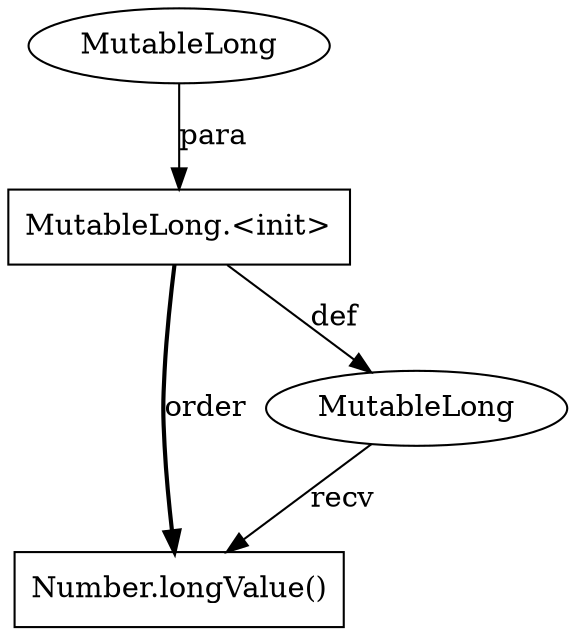 digraph "AUG" {

  1 [ label="Number.longValue()" shape="box" ];
  2 [ label="MutableLong" shape="ellipse" ];
  3 [ label="MutableLong.<init>" shape="box" ];
  4 [ label="MutableLong" shape="ellipse" ];
  2 -> 1 [ label="recv" style="solid" ];
  3 -> 1 [ label="order" style="bold" ];
  3 -> 2 [ label="def" style="solid" ];
  4 -> 3 [ label="para" style="solid" ];
}

